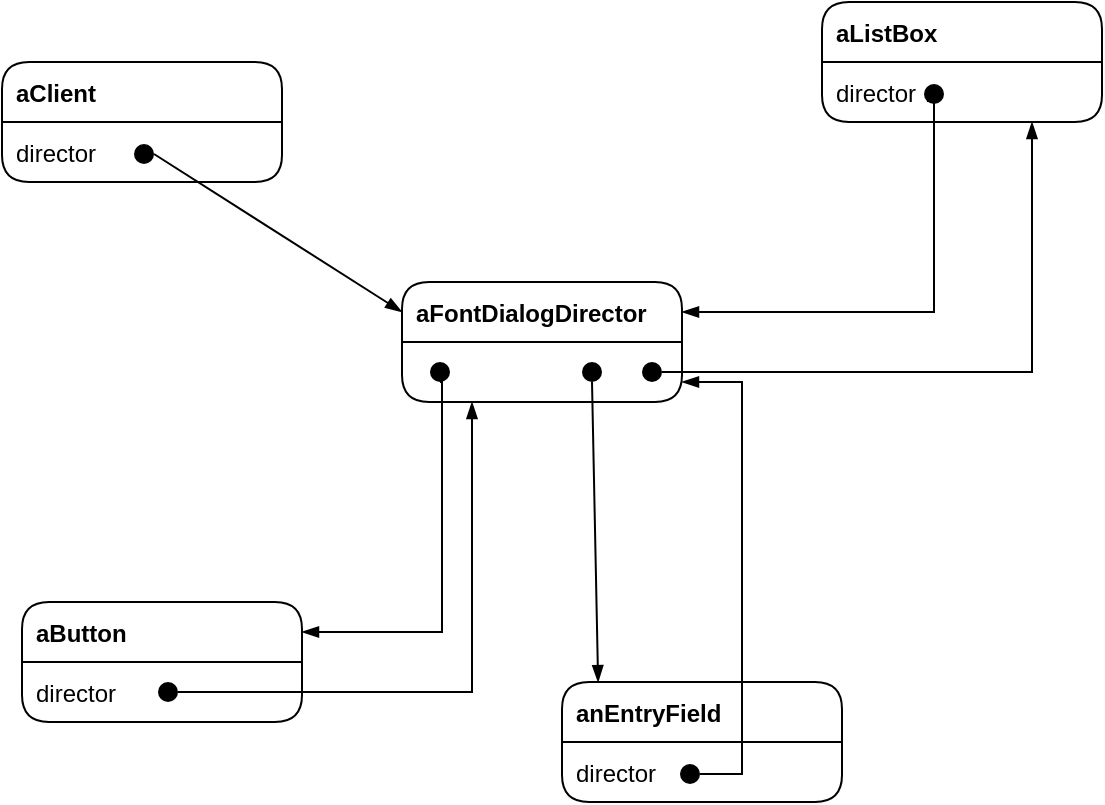<mxfile version="21.2.8" type="device">
  <diagram name="Page-1" id="PX2qEfib-D56bU4eAhe9">
    <mxGraphModel dx="892" dy="597" grid="1" gridSize="10" guides="1" tooltips="1" connect="1" arrows="1" fold="1" page="1" pageScale="1" pageWidth="850" pageHeight="1100" math="0" shadow="0">
      <root>
        <mxCell id="0" />
        <mxCell id="1" parent="0" />
        <mxCell id="ED5p1nETHFkuRrroD18E-1" value="aFontDialogDirector" style="swimlane;fontStyle=1;childLayout=stackLayout;horizontal=1;startSize=30;fillColor=none;horizontalStack=0;resizeParent=1;resizeParentMax=0;resizeLast=0;collapsible=0;marginBottom=0;fontSize=12;swimlaneHead=1;swimlaneBody=1;connectable=1;allowArrows=1;dropTarget=1;align=left;spacingLeft=5;rounded=1;" vertex="1" parent="1">
          <mxGeometry x="250" y="240" width="140" height="60" as="geometry">
            <mxRectangle x="245" y="370" width="90" height="26" as="alternateBounds" />
          </mxGeometry>
        </mxCell>
        <mxCell id="ED5p1nETHFkuRrroD18E-2" value=" " style="text;strokeColor=none;fillColor=none;align=left;verticalAlign=middle;spacingLeft=5;spacingRight=4;overflow=hidden;rotatable=0;points=[[0,0.5],[1,0.5]];portConstraint=eastwest;fontSize=12;fontStyle=0;connectable=0;" vertex="1" parent="ED5p1nETHFkuRrroD18E-1">
          <mxGeometry y="30" width="140" height="30" as="geometry" />
        </mxCell>
        <mxCell id="ED5p1nETHFkuRrroD18E-3" value="aClient" style="swimlane;fontStyle=1;childLayout=stackLayout;horizontal=1;startSize=30;fillColor=none;horizontalStack=0;resizeParent=1;resizeParentMax=0;resizeLast=0;collapsible=0;marginBottom=0;fontSize=12;swimlaneHead=1;swimlaneBody=1;connectable=1;allowArrows=1;dropTarget=1;align=left;spacingLeft=5;rounded=1;" vertex="1" parent="1">
          <mxGeometry x="50" y="130" width="140" height="60" as="geometry">
            <mxRectangle x="245" y="370" width="90" height="26" as="alternateBounds" />
          </mxGeometry>
        </mxCell>
        <mxCell id="ED5p1nETHFkuRrroD18E-4" value="director" style="text;strokeColor=none;fillColor=none;align=left;verticalAlign=middle;spacingLeft=5;spacingRight=4;overflow=hidden;rotatable=0;points=[[0,0.5],[1,0.5]];portConstraint=eastwest;fontSize=12;fontStyle=0;connectable=0;" vertex="1" parent="ED5p1nETHFkuRrroD18E-3">
          <mxGeometry y="30" width="140" height="30" as="geometry" />
        </mxCell>
        <mxCell id="ED5p1nETHFkuRrroD18E-5" value="aListBox" style="swimlane;fontStyle=1;childLayout=stackLayout;horizontal=1;startSize=30;fillColor=none;horizontalStack=0;resizeParent=1;resizeParentMax=0;resizeLast=0;collapsible=0;marginBottom=0;fontSize=12;swimlaneHead=1;swimlaneBody=1;connectable=1;allowArrows=1;dropTarget=1;align=left;spacingLeft=5;rounded=1;" vertex="1" parent="1">
          <mxGeometry x="460" y="100" width="140" height="60" as="geometry">
            <mxRectangle x="245" y="370" width="90" height="26" as="alternateBounds" />
          </mxGeometry>
        </mxCell>
        <mxCell id="ED5p1nETHFkuRrroD18E-6" value="director" style="text;strokeColor=none;fillColor=none;align=left;verticalAlign=middle;spacingLeft=5;spacingRight=4;overflow=hidden;rotatable=0;points=[[0,0.5],[1,0.5]];portConstraint=eastwest;fontSize=12;fontStyle=0;connectable=0;" vertex="1" parent="ED5p1nETHFkuRrroD18E-5">
          <mxGeometry y="30" width="140" height="30" as="geometry" />
        </mxCell>
        <mxCell id="ED5p1nETHFkuRrroD18E-7" value="aButton" style="swimlane;fontStyle=1;childLayout=stackLayout;horizontal=1;startSize=30;fillColor=none;horizontalStack=0;resizeParent=1;resizeParentMax=0;resizeLast=0;collapsible=0;marginBottom=0;fontSize=12;swimlaneHead=1;swimlaneBody=1;connectable=1;allowArrows=1;dropTarget=1;align=left;spacingLeft=5;rounded=1;" vertex="1" parent="1">
          <mxGeometry x="60" y="400" width="140" height="60" as="geometry">
            <mxRectangle x="245" y="370" width="90" height="26" as="alternateBounds" />
          </mxGeometry>
        </mxCell>
        <mxCell id="ED5p1nETHFkuRrroD18E-8" value="director" style="text;strokeColor=none;fillColor=none;align=left;verticalAlign=middle;spacingLeft=5;spacingRight=4;overflow=hidden;rotatable=0;points=[[0,0.5],[1,0.5]];portConstraint=eastwest;fontSize=12;fontStyle=0;connectable=0;" vertex="1" parent="ED5p1nETHFkuRrroD18E-7">
          <mxGeometry y="30" width="140" height="30" as="geometry" />
        </mxCell>
        <mxCell id="ED5p1nETHFkuRrroD18E-10" value="anEntryField" style="swimlane;fontStyle=1;childLayout=stackLayout;horizontal=1;startSize=30;fillColor=none;horizontalStack=0;resizeParent=1;resizeParentMax=0;resizeLast=0;collapsible=0;marginBottom=0;fontSize=12;swimlaneHead=1;swimlaneBody=1;connectable=1;allowArrows=1;dropTarget=1;align=left;spacingLeft=5;rounded=1;" vertex="1" parent="1">
          <mxGeometry x="330" y="440" width="140" height="60" as="geometry">
            <mxRectangle x="245" y="370" width="90" height="26" as="alternateBounds" />
          </mxGeometry>
        </mxCell>
        <mxCell id="ED5p1nETHFkuRrroD18E-11" value="director" style="text;strokeColor=none;fillColor=none;align=left;verticalAlign=middle;spacingLeft=5;spacingRight=4;overflow=hidden;rotatable=0;points=[[0,0.5],[1,0.5]];portConstraint=eastwest;fontSize=12;fontStyle=0;connectable=0;" vertex="1" parent="ED5p1nETHFkuRrroD18E-10">
          <mxGeometry y="30" width="140" height="30" as="geometry" />
        </mxCell>
        <mxCell id="ED5p1nETHFkuRrroD18E-13" value="" style="ellipse;whiteSpace=wrap;html=1;aspect=fixed;fillColor=#000000;strokeColor=none;" vertex="1" parent="1">
          <mxGeometry x="116" y="171" width="10" height="10" as="geometry" />
        </mxCell>
        <mxCell id="ED5p1nETHFkuRrroD18E-14" value="" style="ellipse;whiteSpace=wrap;html=1;aspect=fixed;fillColor=#000000;strokeColor=none;" vertex="1" parent="1">
          <mxGeometry x="128" y="440" width="10" height="10" as="geometry" />
        </mxCell>
        <mxCell id="ED5p1nETHFkuRrroD18E-15" value="" style="ellipse;whiteSpace=wrap;html=1;aspect=fixed;fillColor=#000000;strokeColor=none;" vertex="1" parent="1">
          <mxGeometry x="389" y="481" width="10" height="10" as="geometry" />
        </mxCell>
        <mxCell id="ED5p1nETHFkuRrroD18E-16" value="" style="ellipse;whiteSpace=wrap;html=1;aspect=fixed;fillColor=#000000;strokeColor=none;" vertex="1" parent="1">
          <mxGeometry x="511" y="141" width="10" height="10" as="geometry" />
        </mxCell>
        <mxCell id="ED5p1nETHFkuRrroD18E-17" value="" style="endArrow=blockThin;html=1;rounded=0;endFill=1;exitX=1;exitY=0.5;exitDx=0;exitDy=0;entryX=0;entryY=0.25;entryDx=0;entryDy=0;" edge="1" parent="1" source="ED5p1nETHFkuRrroD18E-13" target="ED5p1nETHFkuRrroD18E-1">
          <mxGeometry width="50" height="50" relative="1" as="geometry">
            <mxPoint x="230" y="220" as="sourcePoint" />
            <mxPoint x="280" y="170" as="targetPoint" />
          </mxGeometry>
        </mxCell>
        <mxCell id="ED5p1nETHFkuRrroD18E-18" value="" style="endArrow=blockThin;html=1;rounded=0;endFill=1;exitX=1;exitY=0.5;exitDx=0;exitDy=0;entryX=0.25;entryY=1;entryDx=0;entryDy=0;edgeStyle=elbowEdgeStyle;" edge="1" parent="1" source="ED5p1nETHFkuRrroD18E-14" target="ED5p1nETHFkuRrroD18E-1">
          <mxGeometry width="50" height="50" relative="1" as="geometry">
            <mxPoint x="136" y="186" as="sourcePoint" />
            <mxPoint x="260" y="265" as="targetPoint" />
            <Array as="points">
              <mxPoint x="285" y="340" />
              <mxPoint x="240" y="330" />
            </Array>
          </mxGeometry>
        </mxCell>
        <mxCell id="ED5p1nETHFkuRrroD18E-19" value="" style="endArrow=blockThin;html=1;rounded=0;endFill=1;exitX=1;exitY=0.5;exitDx=0;exitDy=0;edgeStyle=elbowEdgeStyle;" edge="1" parent="1" source="ED5p1nETHFkuRrroD18E-15">
          <mxGeometry width="50" height="50" relative="1" as="geometry">
            <mxPoint x="410" y="481" as="sourcePoint" />
            <mxPoint x="390" y="290" as="targetPoint" />
            <Array as="points">
              <mxPoint x="420" y="350" />
              <mxPoint x="430" y="400" />
              <mxPoint x="355" y="390" />
              <mxPoint x="394" y="320" />
              <mxPoint x="420" y="390" />
            </Array>
          </mxGeometry>
        </mxCell>
        <mxCell id="ED5p1nETHFkuRrroD18E-20" value="" style="endArrow=blockThin;html=1;rounded=0;endFill=1;exitX=0;exitY=1;exitDx=0;exitDy=0;entryX=1;entryY=0.25;entryDx=0;entryDy=0;edgeStyle=orthogonalEdgeStyle;" edge="1" parent="1" source="ED5p1nETHFkuRrroD18E-16" target="ED5p1nETHFkuRrroD18E-1">
          <mxGeometry width="50" height="50" relative="1" as="geometry">
            <mxPoint x="408" y="492" as="sourcePoint" />
            <mxPoint x="365" y="310" as="targetPoint" />
            <Array as="points">
              <mxPoint x="516" y="150" />
              <mxPoint x="516" y="255" />
            </Array>
          </mxGeometry>
        </mxCell>
        <mxCell id="ED5p1nETHFkuRrroD18E-21" value="" style="ellipse;whiteSpace=wrap;html=1;aspect=fixed;fillColor=#000000;strokeColor=none;" vertex="1" parent="1">
          <mxGeometry x="370" y="280" width="10" height="10" as="geometry" />
        </mxCell>
        <mxCell id="ED5p1nETHFkuRrroD18E-22" value="" style="ellipse;whiteSpace=wrap;html=1;aspect=fixed;fillColor=#000000;strokeColor=none;" vertex="1" parent="1">
          <mxGeometry x="340" y="280" width="10" height="10" as="geometry" />
        </mxCell>
        <mxCell id="ED5p1nETHFkuRrroD18E-23" value="" style="ellipse;whiteSpace=wrap;html=1;aspect=fixed;fillColor=#000000;strokeColor=none;" vertex="1" parent="1">
          <mxGeometry x="264" y="280" width="10" height="10" as="geometry" />
        </mxCell>
        <mxCell id="ED5p1nETHFkuRrroD18E-24" value="" style="endArrow=blockThin;html=1;rounded=0;endFill=1;exitX=0.5;exitY=1;exitDx=0;exitDy=0;entryX=1;entryY=0.25;entryDx=0;entryDy=0;edgeStyle=elbowEdgeStyle;" edge="1" parent="1" source="ED5p1nETHFkuRrroD18E-23" target="ED5p1nETHFkuRrroD18E-7">
          <mxGeometry width="50" height="50" relative="1" as="geometry">
            <mxPoint x="148" y="455" as="sourcePoint" />
            <mxPoint x="295" y="310" as="targetPoint" />
            <Array as="points">
              <mxPoint x="270" y="350" />
              <mxPoint x="250" y="340" />
            </Array>
          </mxGeometry>
        </mxCell>
        <mxCell id="ED5p1nETHFkuRrroD18E-25" value="" style="endArrow=blockThin;html=1;rounded=0;endFill=1;exitX=0.5;exitY=1;exitDx=0;exitDy=0;entryX=0.129;entryY=0.001;entryDx=0;entryDy=0;entryPerimeter=0;" edge="1" parent="1" source="ED5p1nETHFkuRrroD18E-22" target="ED5p1nETHFkuRrroD18E-10">
          <mxGeometry width="50" height="50" relative="1" as="geometry">
            <mxPoint x="136" y="186" as="sourcePoint" />
            <mxPoint x="260" y="265" as="targetPoint" />
          </mxGeometry>
        </mxCell>
        <mxCell id="ED5p1nETHFkuRrroD18E-27" value="" style="endArrow=blockThin;html=1;rounded=0;endFill=1;exitX=1;exitY=0.5;exitDx=0;exitDy=0;entryX=0.75;entryY=1;entryDx=0;entryDy=0;edgeStyle=orthogonalEdgeStyle;" edge="1" parent="1" source="ED5p1nETHFkuRrroD18E-21" target="ED5p1nETHFkuRrroD18E-5">
          <mxGeometry width="50" height="50" relative="1" as="geometry">
            <mxPoint x="355" y="300" as="sourcePoint" />
            <mxPoint x="358" y="450" as="targetPoint" />
          </mxGeometry>
        </mxCell>
      </root>
    </mxGraphModel>
  </diagram>
</mxfile>
